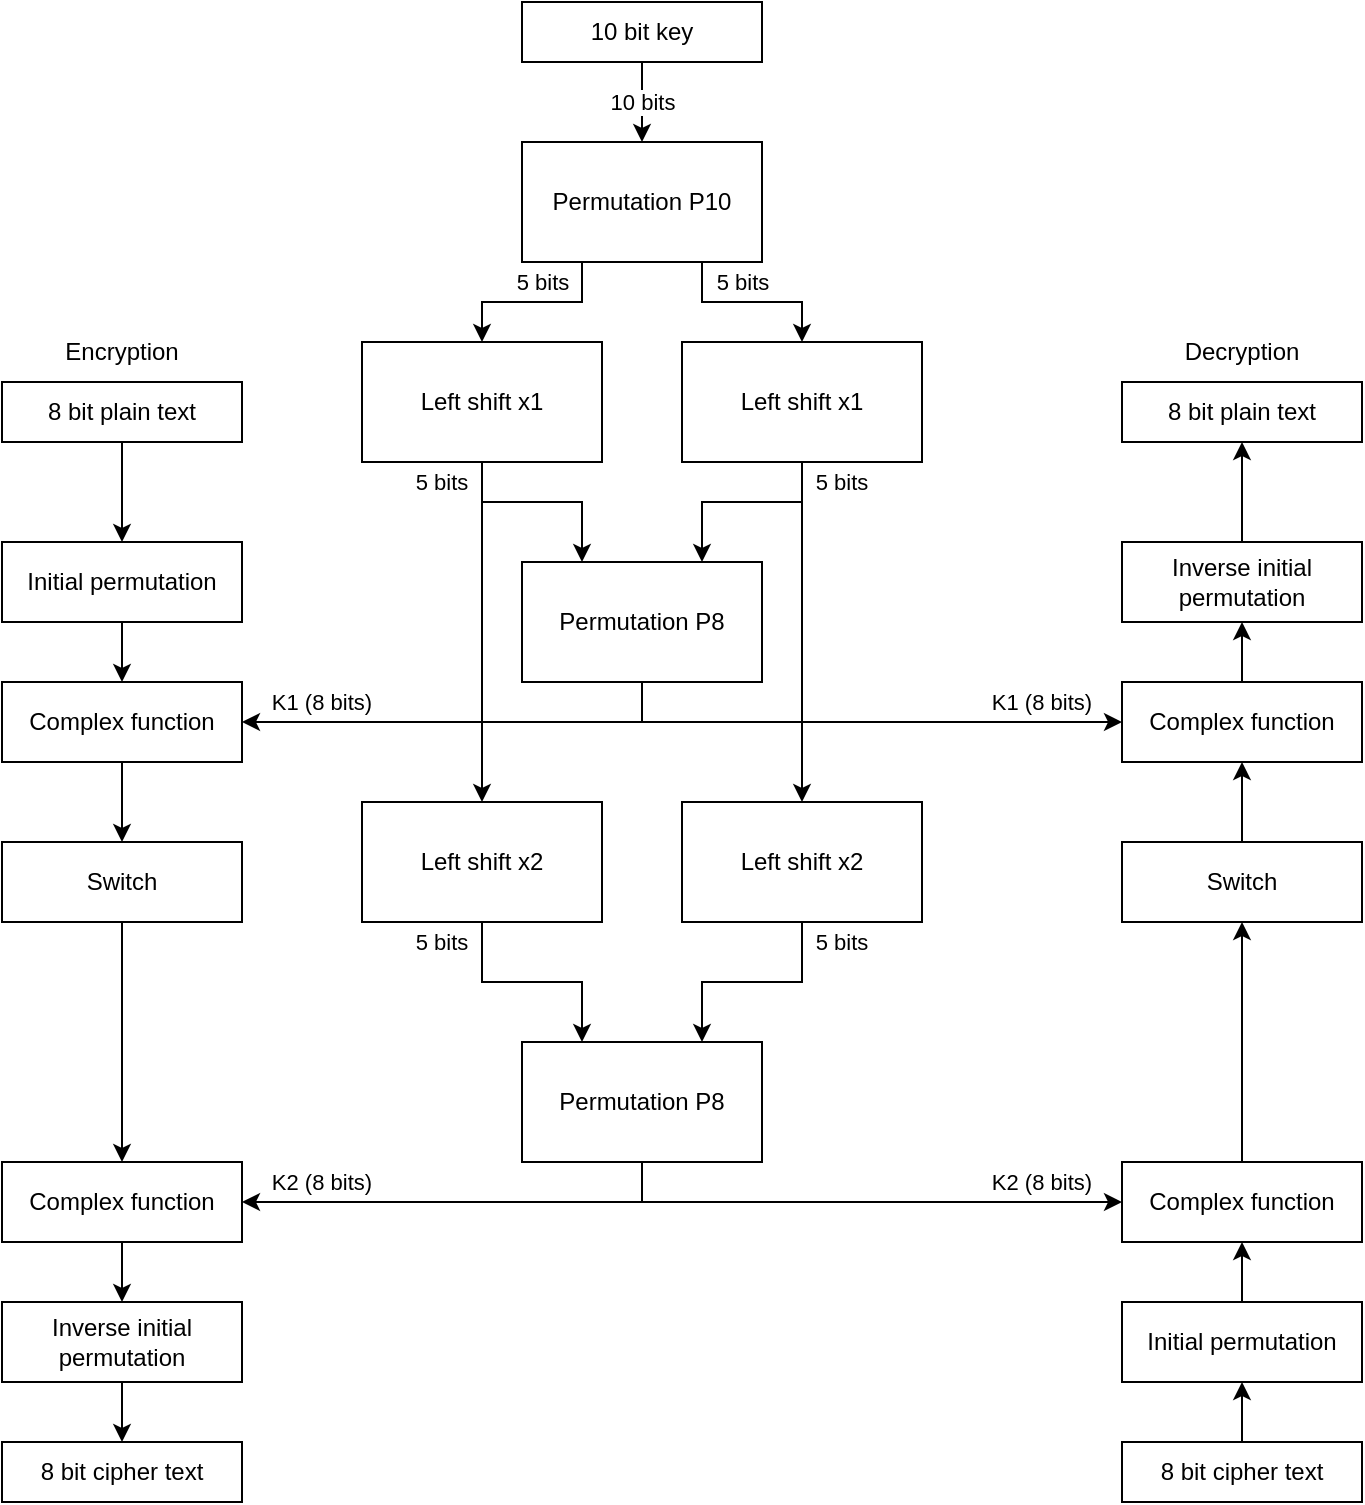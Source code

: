 <mxfile version="22.1.16" type="device">
  <diagram name="Stránka-1" id="OH-5XI0bVyYn8MKt-u4t">
    <mxGraphModel dx="1380" dy="759" grid="1" gridSize="10" guides="1" tooltips="1" connect="1" arrows="1" fold="1" page="1" pageScale="1" pageWidth="827" pageHeight="1169" math="0" shadow="0">
      <root>
        <mxCell id="0" />
        <mxCell id="1" parent="0" />
        <mxCell id="9FICYESl1Aec-wgOd-3--3" value="" style="edgeStyle=orthogonalEdgeStyle;rounded=0;orthogonalLoop=1;jettySize=auto;html=1;" edge="1" parent="1" source="9FICYESl1Aec-wgOd-3--1" target="9FICYESl1Aec-wgOd-3--2">
          <mxGeometry relative="1" as="geometry" />
        </mxCell>
        <mxCell id="9FICYESl1Aec-wgOd-3--1" value="8 bit plain text" style="rounded=0;whiteSpace=wrap;html=1;" vertex="1" parent="1">
          <mxGeometry x="100" y="210" width="120" height="30" as="geometry" />
        </mxCell>
        <mxCell id="9FICYESl1Aec-wgOd-3--6" value="" style="edgeStyle=orthogonalEdgeStyle;rounded=0;orthogonalLoop=1;jettySize=auto;html=1;" edge="1" parent="1" source="9FICYESl1Aec-wgOd-3--2" target="9FICYESl1Aec-wgOd-3--5">
          <mxGeometry relative="1" as="geometry" />
        </mxCell>
        <mxCell id="9FICYESl1Aec-wgOd-3--2" value="Initial permutation" style="rounded=0;whiteSpace=wrap;html=1;" vertex="1" parent="1">
          <mxGeometry x="100" y="290" width="120" height="40" as="geometry" />
        </mxCell>
        <mxCell id="9FICYESl1Aec-wgOd-3--66" style="edgeStyle=orthogonalEdgeStyle;rounded=0;orthogonalLoop=1;jettySize=auto;html=1;exitX=0.5;exitY=1;exitDx=0;exitDy=0;entryX=0.5;entryY=0;entryDx=0;entryDy=0;" edge="1" parent="1" source="9FICYESl1Aec-wgOd-3--5" target="9FICYESl1Aec-wgOd-3--21">
          <mxGeometry relative="1" as="geometry" />
        </mxCell>
        <mxCell id="9FICYESl1Aec-wgOd-3--5" value="Complex function" style="rounded=0;whiteSpace=wrap;html=1;" vertex="1" parent="1">
          <mxGeometry x="100" y="360" width="120" height="40" as="geometry" />
        </mxCell>
        <mxCell id="9FICYESl1Aec-wgOd-3--25" value="10 bits" style="edgeStyle=orthogonalEdgeStyle;rounded=0;orthogonalLoop=1;jettySize=auto;html=1;" edge="1" parent="1" source="9FICYESl1Aec-wgOd-3--11" target="9FICYESl1Aec-wgOd-3--12">
          <mxGeometry relative="1" as="geometry" />
        </mxCell>
        <mxCell id="9FICYESl1Aec-wgOd-3--11" value="10 bit key" style="rounded=0;whiteSpace=wrap;html=1;" vertex="1" parent="1">
          <mxGeometry x="360" y="20" width="120" height="30" as="geometry" />
        </mxCell>
        <mxCell id="9FICYESl1Aec-wgOd-3--26" style="edgeStyle=orthogonalEdgeStyle;rounded=0;orthogonalLoop=1;jettySize=auto;html=1;exitX=0.25;exitY=1;exitDx=0;exitDy=0;" edge="1" parent="1" source="9FICYESl1Aec-wgOd-3--12" target="9FICYESl1Aec-wgOd-3--13">
          <mxGeometry relative="1" as="geometry" />
        </mxCell>
        <mxCell id="9FICYESl1Aec-wgOd-3--27" style="edgeStyle=orthogonalEdgeStyle;rounded=0;orthogonalLoop=1;jettySize=auto;html=1;exitX=0.75;exitY=1;exitDx=0;exitDy=0;" edge="1" parent="1" source="9FICYESl1Aec-wgOd-3--12" target="9FICYESl1Aec-wgOd-3--14">
          <mxGeometry relative="1" as="geometry" />
        </mxCell>
        <mxCell id="9FICYESl1Aec-wgOd-3--28" value="5 bits" style="edgeLabel;html=1;align=center;verticalAlign=middle;resizable=0;points=[];" vertex="1" connectable="0" parent="9FICYESl1Aec-wgOd-3--27">
          <mxGeometry x="-0.311" y="2" relative="1" as="geometry">
            <mxPoint x="9" y="-8" as="offset" />
          </mxGeometry>
        </mxCell>
        <mxCell id="9FICYESl1Aec-wgOd-3--12" value="Permutation P10" style="rounded=0;whiteSpace=wrap;html=1;" vertex="1" parent="1">
          <mxGeometry x="360" y="90" width="120" height="60" as="geometry" />
        </mxCell>
        <mxCell id="9FICYESl1Aec-wgOd-3--30" style="edgeStyle=orthogonalEdgeStyle;rounded=0;orthogonalLoop=1;jettySize=auto;html=1;exitX=0.5;exitY=1;exitDx=0;exitDy=0;entryX=0.5;entryY=0;entryDx=0;entryDy=0;" edge="1" parent="1" source="9FICYESl1Aec-wgOd-3--13" target="9FICYESl1Aec-wgOd-3--18">
          <mxGeometry relative="1" as="geometry" />
        </mxCell>
        <mxCell id="9FICYESl1Aec-wgOd-3--13" value="Left shift x1" style="rounded=0;whiteSpace=wrap;html=1;" vertex="1" parent="1">
          <mxGeometry x="280" y="190" width="120" height="60" as="geometry" />
        </mxCell>
        <mxCell id="9FICYESl1Aec-wgOd-3--33" style="edgeStyle=orthogonalEdgeStyle;rounded=0;orthogonalLoop=1;jettySize=auto;html=1;exitX=0.5;exitY=1;exitDx=0;exitDy=0;entryX=0.5;entryY=0;entryDx=0;entryDy=0;" edge="1" parent="1" source="9FICYESl1Aec-wgOd-3--14" target="9FICYESl1Aec-wgOd-3--19">
          <mxGeometry relative="1" as="geometry" />
        </mxCell>
        <mxCell id="9FICYESl1Aec-wgOd-3--14" value="Left shift x1" style="rounded=0;whiteSpace=wrap;html=1;" vertex="1" parent="1">
          <mxGeometry x="440" y="190" width="120" height="60" as="geometry" />
        </mxCell>
        <mxCell id="9FICYESl1Aec-wgOd-3--36" style="edgeStyle=orthogonalEdgeStyle;rounded=0;orthogonalLoop=1;jettySize=auto;html=1;exitX=0.5;exitY=1;exitDx=0;exitDy=0;entryX=1;entryY=0.5;entryDx=0;entryDy=0;" edge="1" parent="1" source="9FICYESl1Aec-wgOd-3--17" target="9FICYESl1Aec-wgOd-3--5">
          <mxGeometry relative="1" as="geometry" />
        </mxCell>
        <mxCell id="9FICYESl1Aec-wgOd-3--17" value="Permutation P8" style="rounded=0;whiteSpace=wrap;html=1;" vertex="1" parent="1">
          <mxGeometry x="360" y="300" width="120" height="60" as="geometry" />
        </mxCell>
        <mxCell id="9FICYESl1Aec-wgOd-3--62" style="edgeStyle=orthogonalEdgeStyle;rounded=0;orthogonalLoop=1;jettySize=auto;html=1;exitX=0.5;exitY=1;exitDx=0;exitDy=0;entryX=0.25;entryY=0;entryDx=0;entryDy=0;" edge="1" parent="1" source="9FICYESl1Aec-wgOd-3--18" target="9FICYESl1Aec-wgOd-3--20">
          <mxGeometry relative="1" as="geometry" />
        </mxCell>
        <mxCell id="9FICYESl1Aec-wgOd-3--18" value="Left shift x2" style="rounded=0;whiteSpace=wrap;html=1;" vertex="1" parent="1">
          <mxGeometry x="280" y="420" width="120" height="60" as="geometry" />
        </mxCell>
        <mxCell id="9FICYESl1Aec-wgOd-3--63" style="edgeStyle=orthogonalEdgeStyle;rounded=0;orthogonalLoop=1;jettySize=auto;html=1;exitX=0.5;exitY=1;exitDx=0;exitDy=0;entryX=0.75;entryY=0;entryDx=0;entryDy=0;" edge="1" parent="1" source="9FICYESl1Aec-wgOd-3--19" target="9FICYESl1Aec-wgOd-3--20">
          <mxGeometry relative="1" as="geometry" />
        </mxCell>
        <mxCell id="9FICYESl1Aec-wgOd-3--19" value="Left shift x2" style="rounded=0;whiteSpace=wrap;html=1;" vertex="1" parent="1">
          <mxGeometry x="440" y="420" width="120" height="60" as="geometry" />
        </mxCell>
        <mxCell id="9FICYESl1Aec-wgOd-3--53" style="edgeStyle=orthogonalEdgeStyle;rounded=0;orthogonalLoop=1;jettySize=auto;html=1;exitX=0.5;exitY=1;exitDx=0;exitDy=0;entryX=1;entryY=0.5;entryDx=0;entryDy=0;" edge="1" parent="1" source="9FICYESl1Aec-wgOd-3--20" target="9FICYESl1Aec-wgOd-3--22">
          <mxGeometry relative="1" as="geometry" />
        </mxCell>
        <mxCell id="9FICYESl1Aec-wgOd-3--54" style="edgeStyle=orthogonalEdgeStyle;rounded=0;orthogonalLoop=1;jettySize=auto;html=1;exitX=0.5;exitY=1;exitDx=0;exitDy=0;entryX=0;entryY=0.5;entryDx=0;entryDy=0;" edge="1" parent="1" source="9FICYESl1Aec-wgOd-3--20" target="9FICYESl1Aec-wgOd-3--44">
          <mxGeometry relative="1" as="geometry" />
        </mxCell>
        <mxCell id="9FICYESl1Aec-wgOd-3--20" value="Permutation P8" style="rounded=0;whiteSpace=wrap;html=1;" vertex="1" parent="1">
          <mxGeometry x="360" y="540" width="120" height="60" as="geometry" />
        </mxCell>
        <mxCell id="9FICYESl1Aec-wgOd-3--67" style="edgeStyle=orthogonalEdgeStyle;rounded=0;orthogonalLoop=1;jettySize=auto;html=1;exitX=0.5;exitY=1;exitDx=0;exitDy=0;entryX=0.5;entryY=0;entryDx=0;entryDy=0;" edge="1" parent="1" source="9FICYESl1Aec-wgOd-3--21" target="9FICYESl1Aec-wgOd-3--22">
          <mxGeometry relative="1" as="geometry" />
        </mxCell>
        <mxCell id="9FICYESl1Aec-wgOd-3--21" value="Switch" style="rounded=0;whiteSpace=wrap;html=1;" vertex="1" parent="1">
          <mxGeometry x="100" y="440" width="120" height="40" as="geometry" />
        </mxCell>
        <mxCell id="9FICYESl1Aec-wgOd-3--68" style="edgeStyle=orthogonalEdgeStyle;rounded=0;orthogonalLoop=1;jettySize=auto;html=1;exitX=0.5;exitY=1;exitDx=0;exitDy=0;entryX=0.5;entryY=0;entryDx=0;entryDy=0;" edge="1" parent="1" source="9FICYESl1Aec-wgOd-3--22" target="9FICYESl1Aec-wgOd-3--23">
          <mxGeometry relative="1" as="geometry" />
        </mxCell>
        <mxCell id="9FICYESl1Aec-wgOd-3--22" value="Complex function" style="rounded=0;whiteSpace=wrap;html=1;" vertex="1" parent="1">
          <mxGeometry x="100" y="600" width="120" height="40" as="geometry" />
        </mxCell>
        <mxCell id="9FICYESl1Aec-wgOd-3--69" style="edgeStyle=orthogonalEdgeStyle;rounded=0;orthogonalLoop=1;jettySize=auto;html=1;exitX=0.5;exitY=1;exitDx=0;exitDy=0;entryX=0.5;entryY=0;entryDx=0;entryDy=0;" edge="1" parent="1" source="9FICYESl1Aec-wgOd-3--23" target="9FICYESl1Aec-wgOd-3--24">
          <mxGeometry relative="1" as="geometry" />
        </mxCell>
        <mxCell id="9FICYESl1Aec-wgOd-3--23" value="Inverse initial permutation" style="rounded=0;whiteSpace=wrap;html=1;" vertex="1" parent="1">
          <mxGeometry x="100" y="670" width="120" height="40" as="geometry" />
        </mxCell>
        <mxCell id="9FICYESl1Aec-wgOd-3--24" value="8 bit cipher text" style="rounded=0;whiteSpace=wrap;html=1;" vertex="1" parent="1">
          <mxGeometry x="100" y="740" width="120" height="30" as="geometry" />
        </mxCell>
        <mxCell id="9FICYESl1Aec-wgOd-3--29" value="5 bits" style="edgeLabel;html=1;align=center;verticalAlign=middle;resizable=0;points=[];" vertex="1" connectable="0" parent="1">
          <mxGeometry x="370" y="160" as="geometry" />
        </mxCell>
        <mxCell id="9FICYESl1Aec-wgOd-3--34" value="" style="endArrow=classic;html=1;rounded=0;entryX=0.25;entryY=0;entryDx=0;entryDy=0;" edge="1" parent="1" target="9FICYESl1Aec-wgOd-3--17">
          <mxGeometry width="50" height="50" relative="1" as="geometry">
            <mxPoint x="340" y="270" as="sourcePoint" />
            <mxPoint x="440" y="270" as="targetPoint" />
            <Array as="points">
              <mxPoint x="390" y="270" />
            </Array>
          </mxGeometry>
        </mxCell>
        <mxCell id="9FICYESl1Aec-wgOd-3--35" value="" style="endArrow=classic;html=1;rounded=0;entryX=0.75;entryY=0;entryDx=0;entryDy=0;" edge="1" parent="1" target="9FICYESl1Aec-wgOd-3--17">
          <mxGeometry width="50" height="50" relative="1" as="geometry">
            <mxPoint x="500" y="270" as="sourcePoint" />
            <mxPoint x="440" y="270" as="targetPoint" />
            <Array as="points">
              <mxPoint x="450" y="270" />
            </Array>
          </mxGeometry>
        </mxCell>
        <mxCell id="9FICYESl1Aec-wgOd-3--37" value="" style="endArrow=classic;html=1;rounded=0;entryX=0;entryY=0.5;entryDx=0;entryDy=0;" edge="1" parent="1" target="9FICYESl1Aec-wgOd-3--42">
          <mxGeometry width="50" height="50" relative="1" as="geometry">
            <mxPoint x="420" y="380" as="sourcePoint" />
            <mxPoint x="630" y="380" as="targetPoint" />
          </mxGeometry>
        </mxCell>
        <mxCell id="9FICYESl1Aec-wgOd-3--39" value="8 bit plain text" style="rounded=0;whiteSpace=wrap;html=1;" vertex="1" parent="1">
          <mxGeometry x="660" y="210" width="120" height="30" as="geometry" />
        </mxCell>
        <mxCell id="9FICYESl1Aec-wgOd-3--61" style="edgeStyle=orthogonalEdgeStyle;rounded=0;orthogonalLoop=1;jettySize=auto;html=1;exitX=0.5;exitY=0;exitDx=0;exitDy=0;entryX=0.5;entryY=1;entryDx=0;entryDy=0;" edge="1" parent="1" source="9FICYESl1Aec-wgOd-3--41" target="9FICYESl1Aec-wgOd-3--39">
          <mxGeometry relative="1" as="geometry" />
        </mxCell>
        <mxCell id="9FICYESl1Aec-wgOd-3--41" value="Inverse initial permutation" style="rounded=0;whiteSpace=wrap;html=1;" vertex="1" parent="1">
          <mxGeometry x="660" y="290" width="120" height="40" as="geometry" />
        </mxCell>
        <mxCell id="9FICYESl1Aec-wgOd-3--60" style="edgeStyle=orthogonalEdgeStyle;rounded=0;orthogonalLoop=1;jettySize=auto;html=1;exitX=0.5;exitY=0;exitDx=0;exitDy=0;entryX=0.5;entryY=1;entryDx=0;entryDy=0;" edge="1" parent="1" source="9FICYESl1Aec-wgOd-3--42" target="9FICYESl1Aec-wgOd-3--41">
          <mxGeometry relative="1" as="geometry" />
        </mxCell>
        <mxCell id="9FICYESl1Aec-wgOd-3--42" value="Complex function" style="rounded=0;whiteSpace=wrap;html=1;" vertex="1" parent="1">
          <mxGeometry x="660" y="360" width="120" height="40" as="geometry" />
        </mxCell>
        <mxCell id="9FICYESl1Aec-wgOd-3--59" style="edgeStyle=orthogonalEdgeStyle;rounded=0;orthogonalLoop=1;jettySize=auto;html=1;exitX=0.5;exitY=0;exitDx=0;exitDy=0;entryX=0.5;entryY=1;entryDx=0;entryDy=0;" edge="1" parent="1" source="9FICYESl1Aec-wgOd-3--43" target="9FICYESl1Aec-wgOd-3--42">
          <mxGeometry relative="1" as="geometry" />
        </mxCell>
        <mxCell id="9FICYESl1Aec-wgOd-3--43" value="Switch" style="rounded=0;whiteSpace=wrap;html=1;" vertex="1" parent="1">
          <mxGeometry x="660" y="440" width="120" height="40" as="geometry" />
        </mxCell>
        <mxCell id="9FICYESl1Aec-wgOd-3--58" style="edgeStyle=orthogonalEdgeStyle;rounded=0;orthogonalLoop=1;jettySize=auto;html=1;exitX=0.5;exitY=0;exitDx=0;exitDy=0;entryX=0.5;entryY=1;entryDx=0;entryDy=0;" edge="1" parent="1" source="9FICYESl1Aec-wgOd-3--44" target="9FICYESl1Aec-wgOd-3--43">
          <mxGeometry relative="1" as="geometry" />
        </mxCell>
        <mxCell id="9FICYESl1Aec-wgOd-3--44" value="Complex function" style="rounded=0;whiteSpace=wrap;html=1;" vertex="1" parent="1">
          <mxGeometry x="660" y="600" width="120" height="40" as="geometry" />
        </mxCell>
        <mxCell id="9FICYESl1Aec-wgOd-3--52" style="edgeStyle=orthogonalEdgeStyle;rounded=0;orthogonalLoop=1;jettySize=auto;html=1;exitX=0.5;exitY=0;exitDx=0;exitDy=0;entryX=0.5;entryY=1;entryDx=0;entryDy=0;" edge="1" parent="1" source="9FICYESl1Aec-wgOd-3--45" target="9FICYESl1Aec-wgOd-3--44">
          <mxGeometry relative="1" as="geometry" />
        </mxCell>
        <mxCell id="9FICYESl1Aec-wgOd-3--45" value="Initial permutation" style="rounded=0;whiteSpace=wrap;html=1;" vertex="1" parent="1">
          <mxGeometry x="660" y="670" width="120" height="40" as="geometry" />
        </mxCell>
        <mxCell id="9FICYESl1Aec-wgOd-3--51" style="edgeStyle=orthogonalEdgeStyle;rounded=0;orthogonalLoop=1;jettySize=auto;html=1;exitX=0.5;exitY=0;exitDx=0;exitDy=0;entryX=0.5;entryY=1;entryDx=0;entryDy=0;" edge="1" parent="1" source="9FICYESl1Aec-wgOd-3--46" target="9FICYESl1Aec-wgOd-3--45">
          <mxGeometry relative="1" as="geometry" />
        </mxCell>
        <mxCell id="9FICYESl1Aec-wgOd-3--46" value="8 bit cipher text" style="rounded=0;whiteSpace=wrap;html=1;" vertex="1" parent="1">
          <mxGeometry x="660" y="740" width="120" height="30" as="geometry" />
        </mxCell>
        <mxCell id="9FICYESl1Aec-wgOd-3--47" value="&lt;font style=&quot;font-size: 11px;&quot;&gt;K1 (8 bits)&lt;/font&gt;" style="text;html=1;strokeColor=none;fillColor=none;align=center;verticalAlign=middle;whiteSpace=wrap;rounded=0;" vertex="1" parent="1">
          <mxGeometry x="230" y="360" width="60" height="20" as="geometry" />
        </mxCell>
        <mxCell id="9FICYESl1Aec-wgOd-3--48" value="&lt;font style=&quot;font-size: 11px;&quot;&gt;5 bits&lt;/font&gt;" style="text;html=1;strokeColor=none;fillColor=none;align=center;verticalAlign=middle;whiteSpace=wrap;rounded=0;" vertex="1" parent="1">
          <mxGeometry x="300" y="250" width="40" height="20" as="geometry" />
        </mxCell>
        <mxCell id="9FICYESl1Aec-wgOd-3--49" value="&lt;font style=&quot;font-size: 11px;&quot;&gt;5 bits&lt;/font&gt;" style="text;html=1;strokeColor=none;fillColor=none;align=center;verticalAlign=middle;whiteSpace=wrap;rounded=0;" vertex="1" parent="1">
          <mxGeometry x="500" y="250" width="40" height="20" as="geometry" />
        </mxCell>
        <mxCell id="9FICYESl1Aec-wgOd-3--50" value="&lt;font style=&quot;font-size: 11px;&quot;&gt;K1 (8 bits)&lt;/font&gt;" style="text;html=1;strokeColor=none;fillColor=none;align=center;verticalAlign=middle;whiteSpace=wrap;rounded=0;" vertex="1" parent="1">
          <mxGeometry x="590" y="360" width="60" height="20" as="geometry" />
        </mxCell>
        <mxCell id="9FICYESl1Aec-wgOd-3--55" value="&lt;font style=&quot;font-size: 11px;&quot;&gt;K2 (8 bits)&lt;/font&gt;" style="text;html=1;strokeColor=none;fillColor=none;align=center;verticalAlign=middle;whiteSpace=wrap;rounded=0;" vertex="1" parent="1">
          <mxGeometry x="230" y="600" width="60" height="20" as="geometry" />
        </mxCell>
        <mxCell id="9FICYESl1Aec-wgOd-3--57" value="&lt;font style=&quot;font-size: 11px;&quot;&gt;K2 (8 bits)&lt;/font&gt;" style="text;html=1;strokeColor=none;fillColor=none;align=center;verticalAlign=middle;whiteSpace=wrap;rounded=0;" vertex="1" parent="1">
          <mxGeometry x="590" y="600" width="60" height="20" as="geometry" />
        </mxCell>
        <mxCell id="9FICYESl1Aec-wgOd-3--64" value="&lt;font style=&quot;font-size: 11px;&quot;&gt;5 bits&lt;/font&gt;" style="text;html=1;strokeColor=none;fillColor=none;align=center;verticalAlign=middle;whiteSpace=wrap;rounded=0;" vertex="1" parent="1">
          <mxGeometry x="500" y="480" width="40" height="20" as="geometry" />
        </mxCell>
        <mxCell id="9FICYESl1Aec-wgOd-3--65" value="&lt;font style=&quot;font-size: 11px;&quot;&gt;5 bits&lt;/font&gt;" style="text;html=1;strokeColor=none;fillColor=none;align=center;verticalAlign=middle;whiteSpace=wrap;rounded=0;" vertex="1" parent="1">
          <mxGeometry x="300" y="480" width="40" height="20" as="geometry" />
        </mxCell>
        <mxCell id="9FICYESl1Aec-wgOd-3--70" value="Encryption" style="text;html=1;strokeColor=none;fillColor=none;align=center;verticalAlign=middle;whiteSpace=wrap;rounded=0;" vertex="1" parent="1">
          <mxGeometry x="130" y="180" width="60" height="30" as="geometry" />
        </mxCell>
        <mxCell id="9FICYESl1Aec-wgOd-3--71" value="Decryption" style="text;html=1;strokeColor=none;fillColor=none;align=center;verticalAlign=middle;whiteSpace=wrap;rounded=0;" vertex="1" parent="1">
          <mxGeometry x="690" y="180" width="60" height="30" as="geometry" />
        </mxCell>
      </root>
    </mxGraphModel>
  </diagram>
</mxfile>
